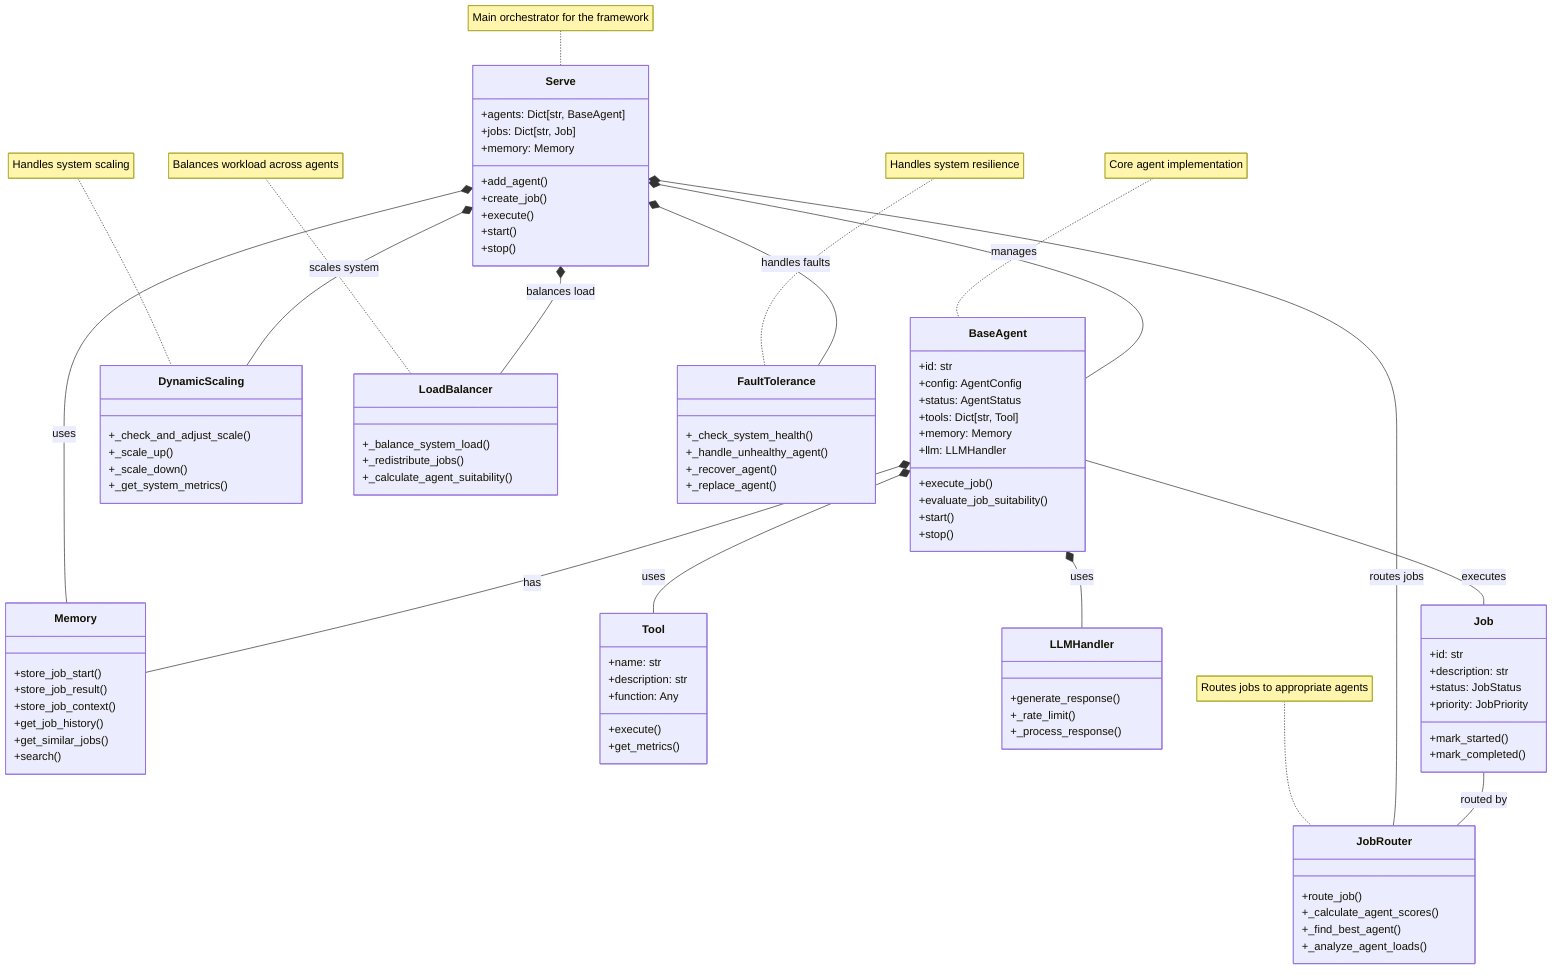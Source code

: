 classDiagram
    class Serve {
        +agents: Dict[str, BaseAgent]
        +jobs: Dict[str, Job]
        +memory: Memory
        +add_agent()
        +create_job()
        +execute()
        +start()
        +stop()
    }

    class BaseAgent {
        +id: str
        +config: AgentConfig
        +status: AgentStatus
        +tools: Dict[str, Tool]
        +memory: Memory
        +llm: LLMHandler
        +execute_job()
        +evaluate_job_suitability()
        +start()
        +stop()
    }

    class Memory {
        +store_job_start()
        +store_job_result()
        +store_job_context()
        +get_job_history()
        +get_similar_jobs()
        +search()
    }

    class JobRouter {
        +route_job()
        +_calculate_agent_scores()
        +_find_best_agent()
        +_analyze_agent_loads()
    }

    class DynamicScaling {
        +_check_and_adjust_scale()
        +_scale_up()
        +_scale_down()
        +_get_system_metrics()
    }

    class LoadBalancer {
        +_balance_system_load()
        +_redistribute_jobs()
        +_calculate_agent_suitability()
    }

    class FaultTolerance {
        +_check_system_health()
        +_handle_unhealthy_agent()
        +_recover_agent()
        +_replace_agent()
    }

    class Tool {
        +name: str
        +description: str
        +function: Any
        +execute()
        +get_metrics()
    }

    class LLMHandler {
        +generate_response()
        +_rate_limit()
        +_process_response()
    }

    class Job {
        +id: str
        +description: str
        +status: JobStatus
        +priority: JobPriority
        +mark_started()
        +mark_completed()
    }

    Serve *-- BaseAgent : manages
    Serve *-- Memory : uses
    BaseAgent *-- Tool : uses
    BaseAgent *-- Memory : has
    BaseAgent *-- LLMHandler : uses
    Serve *-- JobRouter : routes jobs
    Serve *-- DynamicScaling : scales system
    Serve *-- LoadBalancer : balances load
    Serve *-- FaultTolerance : handles faults
    BaseAgent -- Job : executes
    Job -- JobRouter : routed by

    note for Serve "Main orchestrator for the framework"
    note for BaseAgent "Core agent implementation"
    note for JobRouter "Routes jobs to appropriate agents"
    note for DynamicScaling "Handles system scaling"
    note for LoadBalancer "Balances workload across agents"
    note for FaultTolerance "Handles system resilience"